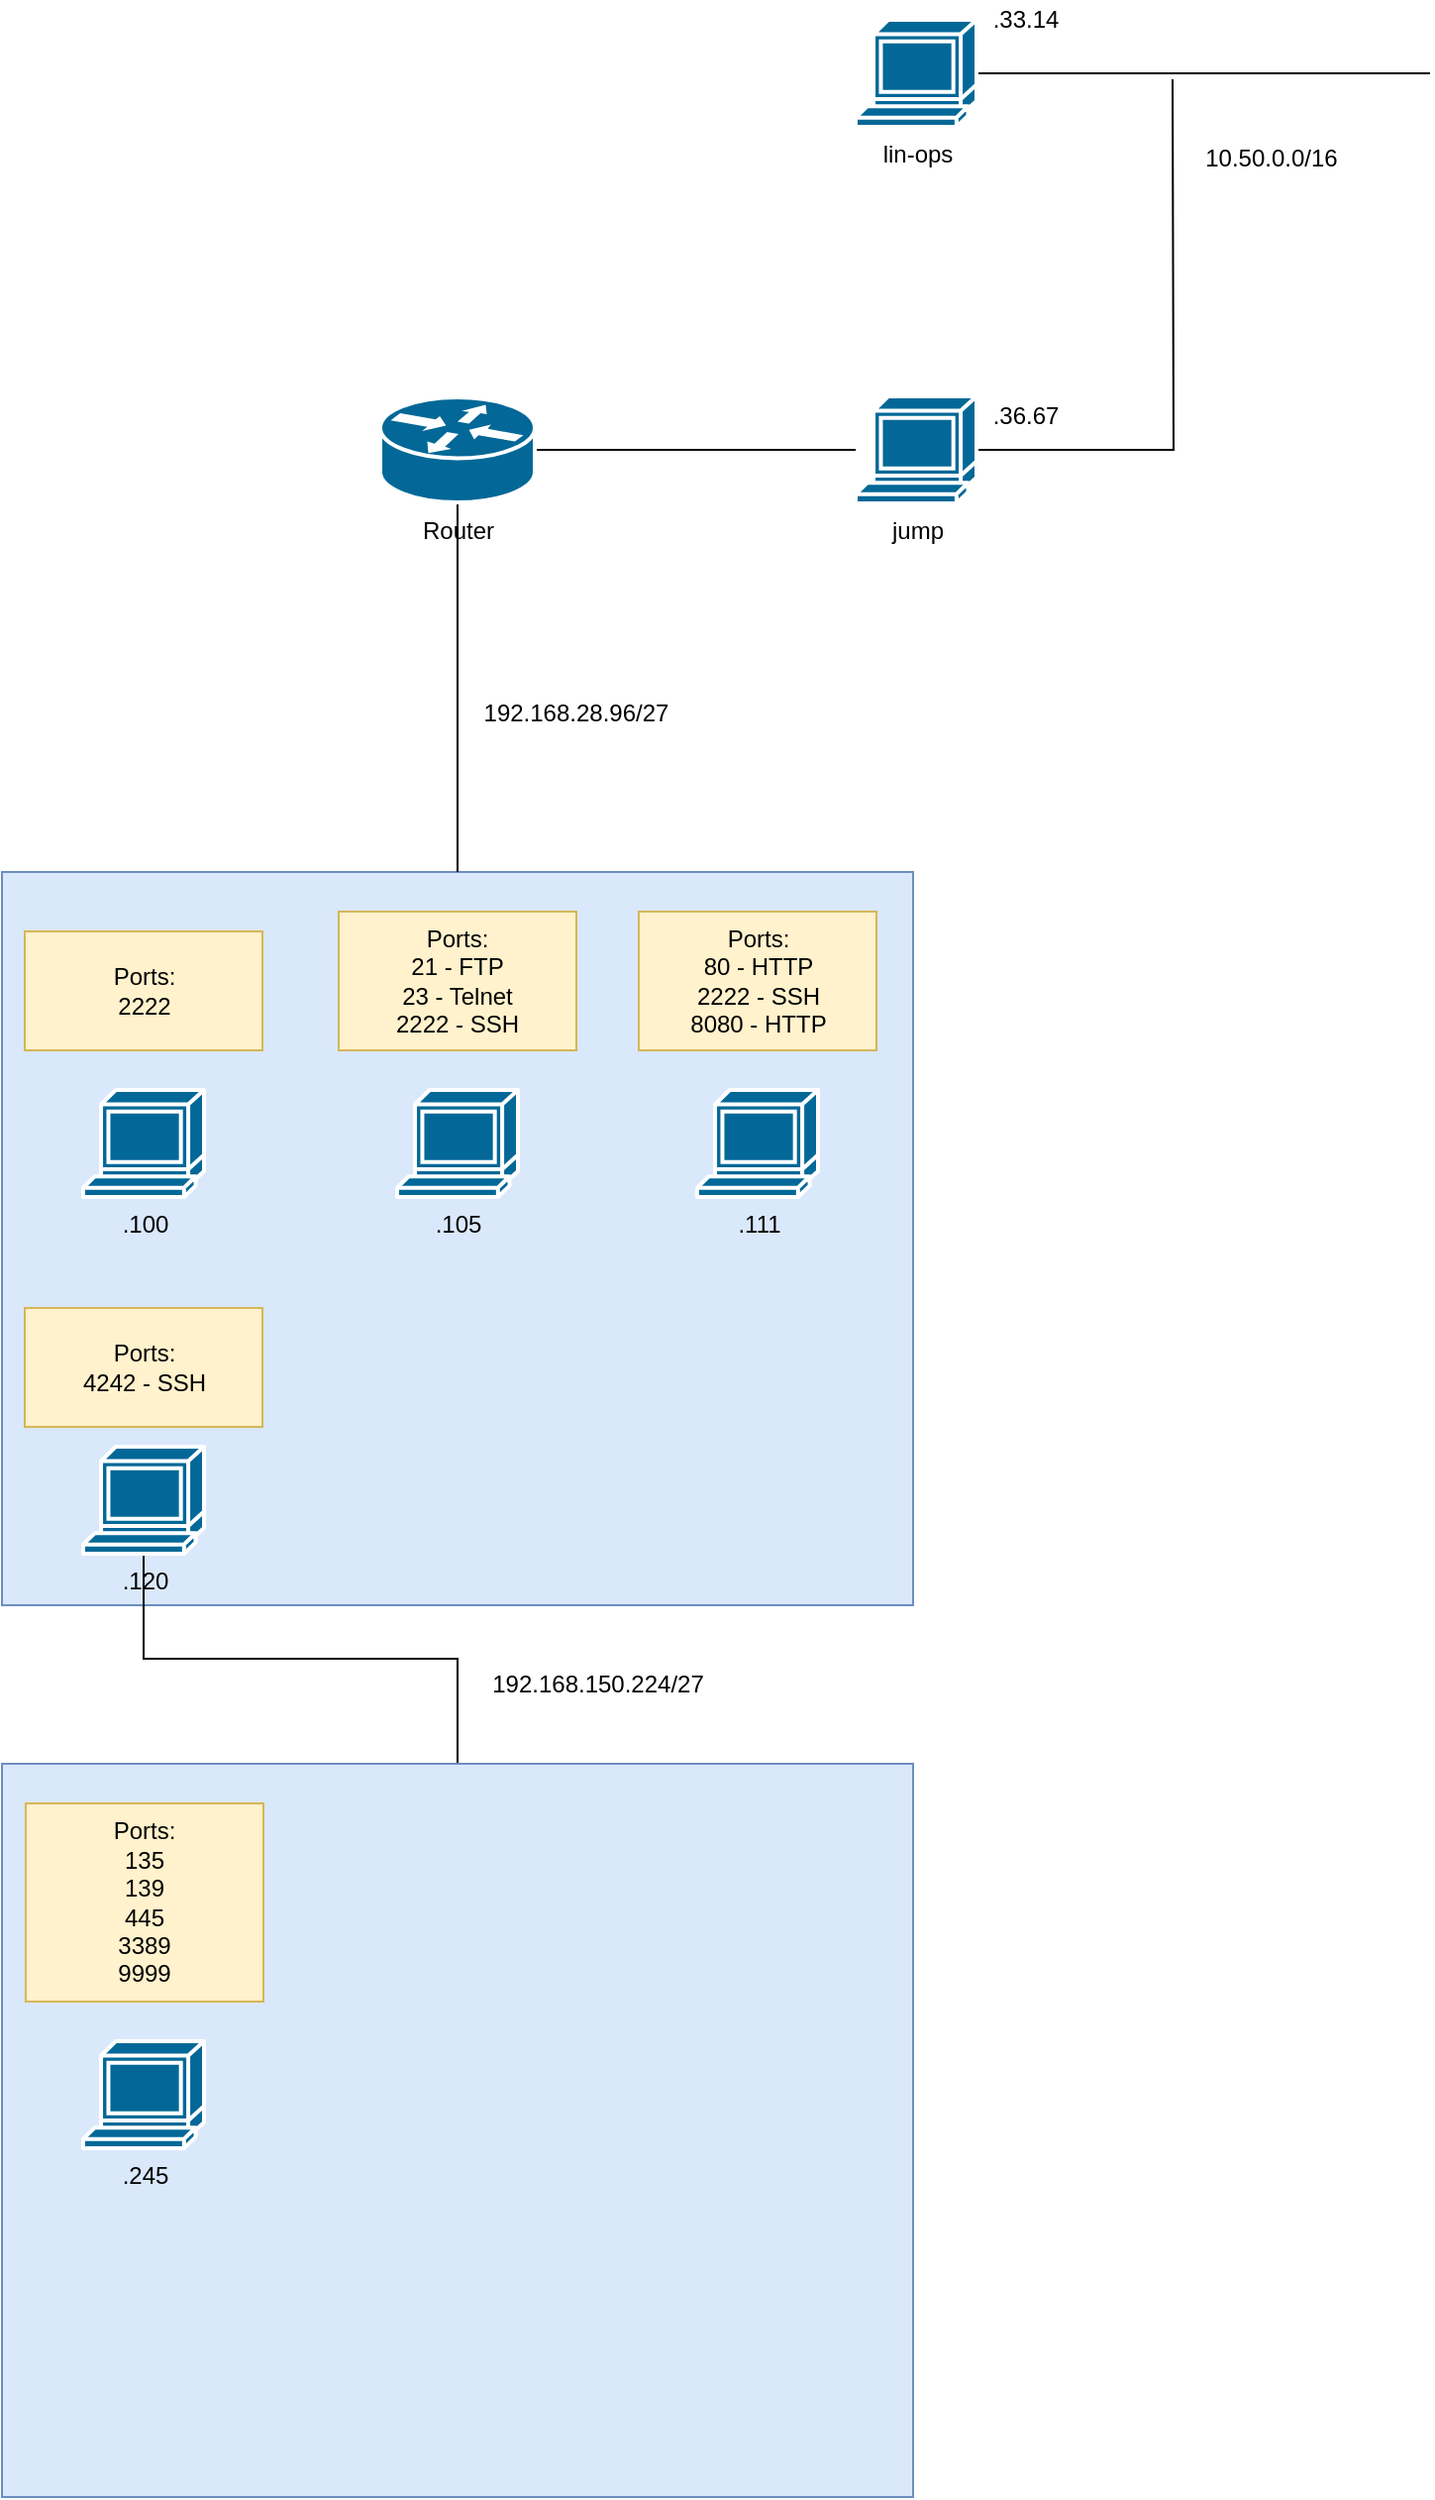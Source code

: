 <mxfile version="12.3.2" type="device" pages="1"><diagram id="l8Y5fQbmcTVI1fJWrqYD" name="Page-1"><mxGraphModel dx="1350" dy="816" grid="1" gridSize="10" guides="1" tooltips="1" connect="1" arrows="1" fold="1" page="1" pageScale="1" pageWidth="850" pageHeight="1100" math="0" shadow="0"><root><mxCell id="0"/><mxCell id="1" parent="0"/><mxCell id="tAGyLHh_7cQPdeNkKBQH-14" value="" style="rounded=0;whiteSpace=wrap;html=1;fillColor=#dae8fc;strokeColor=#6c8ebf;" vertex="1" parent="1"><mxGeometry x="229" y="810" width="460" height="370" as="geometry"/></mxCell><mxCell id="tAGyLHh_7cQPdeNkKBQH-2" style="edgeStyle=orthogonalEdgeStyle;rounded=0;orthogonalLoop=1;jettySize=auto;html=1;endArrow=none;endFill=0;" edge="1" parent="1" source="tAGyLHh_7cQPdeNkKBQH-1"><mxGeometry relative="1" as="geometry"><mxPoint x="950" y="407" as="targetPoint"/></mxGeometry></mxCell><mxCell id="tAGyLHh_7cQPdeNkKBQH-1" value="lin-ops" style="shape=mxgraph.cisco.computers_and_peripherals.terminal;html=1;pointerEvents=1;dashed=0;fillColor=#036897;strokeColor=#ffffff;strokeWidth=2;verticalLabelPosition=bottom;verticalAlign=top;align=center;outlineConnect=0;" vertex="1" parent="1"><mxGeometry x="660" y="380" width="61" height="54" as="geometry"/></mxCell><mxCell id="tAGyLHh_7cQPdeNkKBQH-4" value="10.50.0.0/16" style="text;html=1;strokeColor=none;fillColor=none;align=center;verticalAlign=middle;whiteSpace=wrap;rounded=0;" vertex="1" parent="1"><mxGeometry x="820" y="440" width="100" height="20" as="geometry"/></mxCell><mxCell id="tAGyLHh_7cQPdeNkKBQH-6" style="edgeStyle=orthogonalEdgeStyle;rounded=0;orthogonalLoop=1;jettySize=auto;html=1;endArrow=none;endFill=0;" edge="1" parent="1" source="tAGyLHh_7cQPdeNkKBQH-5"><mxGeometry relative="1" as="geometry"><mxPoint x="820" y="410" as="targetPoint"/></mxGeometry></mxCell><mxCell id="tAGyLHh_7cQPdeNkKBQH-9" style="edgeStyle=orthogonalEdgeStyle;rounded=0;orthogonalLoop=1;jettySize=auto;html=1;endArrow=none;endFill=0;" edge="1" parent="1" source="tAGyLHh_7cQPdeNkKBQH-5" target="tAGyLHh_7cQPdeNkKBQH-10"><mxGeometry relative="1" as="geometry"><mxPoint x="530" y="597" as="targetPoint"/></mxGeometry></mxCell><mxCell id="tAGyLHh_7cQPdeNkKBQH-5" value="jump" style="shape=mxgraph.cisco.computers_and_peripherals.terminal;html=1;pointerEvents=1;dashed=0;fillColor=#036897;strokeColor=#ffffff;strokeWidth=2;verticalLabelPosition=bottom;verticalAlign=top;align=center;outlineConnect=0;" vertex="1" parent="1"><mxGeometry x="660" y="570" width="61" height="54" as="geometry"/></mxCell><mxCell id="tAGyLHh_7cQPdeNkKBQH-7" value=".36.67" style="text;html=1;strokeColor=none;fillColor=none;align=center;verticalAlign=middle;whiteSpace=wrap;rounded=0;" vertex="1" parent="1"><mxGeometry x="696" y="570" width="100" height="20" as="geometry"/></mxCell><mxCell id="tAGyLHh_7cQPdeNkKBQH-8" value=".33.14" style="text;html=1;strokeColor=none;fillColor=none;align=center;verticalAlign=middle;whiteSpace=wrap;rounded=0;" vertex="1" parent="1"><mxGeometry x="721" y="370" width="50" height="20" as="geometry"/></mxCell><mxCell id="tAGyLHh_7cQPdeNkKBQH-12" style="edgeStyle=orthogonalEdgeStyle;rounded=0;orthogonalLoop=1;jettySize=auto;html=1;entryX=0.5;entryY=0;entryDx=0;entryDy=0;endArrow=none;endFill=0;" edge="1" parent="1" source="tAGyLHh_7cQPdeNkKBQH-10" target="tAGyLHh_7cQPdeNkKBQH-14"><mxGeometry relative="1" as="geometry"><mxPoint x="468" y="880" as="targetPoint"/></mxGeometry></mxCell><mxCell id="tAGyLHh_7cQPdeNkKBQH-10" value="Router" style="shape=mxgraph.cisco.routers.router;html=1;pointerEvents=1;dashed=0;fillColor=#036897;strokeColor=#ffffff;strokeWidth=2;verticalLabelPosition=bottom;verticalAlign=top;align=center;outlineConnect=0;" vertex="1" parent="1"><mxGeometry x="420" y="570.5" width="78" height="53" as="geometry"/></mxCell><mxCell id="tAGyLHh_7cQPdeNkKBQH-13" value="192.168.28.96/27" style="text;html=1;strokeColor=none;fillColor=none;align=center;verticalAlign=middle;whiteSpace=wrap;rounded=0;" vertex="1" parent="1"><mxGeometry x="469" y="720" width="100" height="20" as="geometry"/></mxCell><mxCell id="tAGyLHh_7cQPdeNkKBQH-15" value=".100" style="shape=mxgraph.cisco.computers_and_peripherals.terminal;html=1;pointerEvents=1;dashed=0;fillColor=#036897;strokeColor=#ffffff;strokeWidth=2;verticalLabelPosition=bottom;verticalAlign=top;align=center;outlineConnect=0;" vertex="1" parent="1"><mxGeometry x="270" y="920" width="61" height="54" as="geometry"/></mxCell><mxCell id="tAGyLHh_7cQPdeNkKBQH-16" value="Ports:&lt;br&gt;2222" style="rounded=0;whiteSpace=wrap;html=1;fillColor=#fff2cc;strokeColor=#d6b656;" vertex="1" parent="1"><mxGeometry x="240.5" y="840" width="120" height="60" as="geometry"/></mxCell><mxCell id="tAGyLHh_7cQPdeNkKBQH-17" value=".105" style="shape=mxgraph.cisco.computers_and_peripherals.terminal;html=1;pointerEvents=1;dashed=0;fillColor=#036897;strokeColor=#ffffff;strokeWidth=2;verticalLabelPosition=bottom;verticalAlign=top;align=center;outlineConnect=0;" vertex="1" parent="1"><mxGeometry x="428.5" y="920" width="61" height="54" as="geometry"/></mxCell><mxCell id="tAGyLHh_7cQPdeNkKBQH-18" value="Ports:&lt;br&gt;21 - FTP&lt;br&gt;23 - Telnet&lt;br&gt;2222 - SSH" style="rounded=0;whiteSpace=wrap;html=1;fillColor=#fff2cc;strokeColor=#d6b656;" vertex="1" parent="1"><mxGeometry x="399" y="830" width="120" height="70" as="geometry"/></mxCell><mxCell id="tAGyLHh_7cQPdeNkKBQH-19" value=".111" style="shape=mxgraph.cisco.computers_and_peripherals.terminal;html=1;pointerEvents=1;dashed=0;fillColor=#036897;strokeColor=#ffffff;strokeWidth=2;verticalLabelPosition=bottom;verticalAlign=top;align=center;outlineConnect=0;" vertex="1" parent="1"><mxGeometry x="580" y="920" width="61" height="54" as="geometry"/></mxCell><mxCell id="tAGyLHh_7cQPdeNkKBQH-20" value="Ports:&lt;br&gt;80 - HTTP&lt;br&gt;2222 - SSH&lt;br&gt;8080 - HTTP" style="rounded=0;whiteSpace=wrap;html=1;fillColor=#fff2cc;strokeColor=#d6b656;" vertex="1" parent="1"><mxGeometry x="550.5" y="830" width="120" height="70" as="geometry"/></mxCell><mxCell id="tAGyLHh_7cQPdeNkKBQH-24" style="edgeStyle=orthogonalEdgeStyle;rounded=0;orthogonalLoop=1;jettySize=auto;html=1;entryX=0.5;entryY=0;entryDx=0;entryDy=0;endArrow=none;endFill=0;" edge="1" parent="1" source="tAGyLHh_7cQPdeNkKBQH-21" target="tAGyLHh_7cQPdeNkKBQH-23"><mxGeometry relative="1" as="geometry"/></mxCell><mxCell id="tAGyLHh_7cQPdeNkKBQH-21" value=".120" style="shape=mxgraph.cisco.computers_and_peripherals.terminal;html=1;pointerEvents=1;dashed=0;fillColor=#036897;strokeColor=#ffffff;strokeWidth=2;verticalLabelPosition=bottom;verticalAlign=top;align=center;outlineConnect=0;" vertex="1" parent="1"><mxGeometry x="270" y="1100" width="61" height="54" as="geometry"/></mxCell><mxCell id="tAGyLHh_7cQPdeNkKBQH-22" value="Ports:&lt;br&gt;4242 - SSH" style="rounded=0;whiteSpace=wrap;html=1;fillColor=#fff2cc;strokeColor=#d6b656;" vertex="1" parent="1"><mxGeometry x="240.5" y="1030" width="120" height="60" as="geometry"/></mxCell><mxCell id="tAGyLHh_7cQPdeNkKBQH-23" value="" style="rounded=0;whiteSpace=wrap;html=1;fillColor=#dae8fc;strokeColor=#6c8ebf;" vertex="1" parent="1"><mxGeometry x="229" y="1260" width="460" height="370" as="geometry"/></mxCell><mxCell id="tAGyLHh_7cQPdeNkKBQH-25" value="192.168.150.224/27" style="text;html=1;strokeColor=none;fillColor=none;align=center;verticalAlign=middle;whiteSpace=wrap;rounded=0;" vertex="1" parent="1"><mxGeometry x="480" y="1210" width="100" height="20" as="geometry"/></mxCell><mxCell id="tAGyLHh_7cQPdeNkKBQH-26" value=".245" style="shape=mxgraph.cisco.computers_and_peripherals.terminal;html=1;pointerEvents=1;dashed=0;fillColor=#036897;strokeColor=#ffffff;strokeWidth=2;verticalLabelPosition=bottom;verticalAlign=top;align=center;outlineConnect=0;" vertex="1" parent="1"><mxGeometry x="270" y="1400" width="61" height="54" as="geometry"/></mxCell><mxCell id="tAGyLHh_7cQPdeNkKBQH-27" value="Ports:&lt;br&gt;135&lt;br&gt;139&lt;br&gt;445&lt;br&gt;3389&lt;br&gt;9999" style="rounded=0;whiteSpace=wrap;html=1;fillColor=#fff2cc;strokeColor=#d6b656;" vertex="1" parent="1"><mxGeometry x="241" y="1280" width="120" height="100" as="geometry"/></mxCell></root></mxGraphModel></diagram></mxfile>